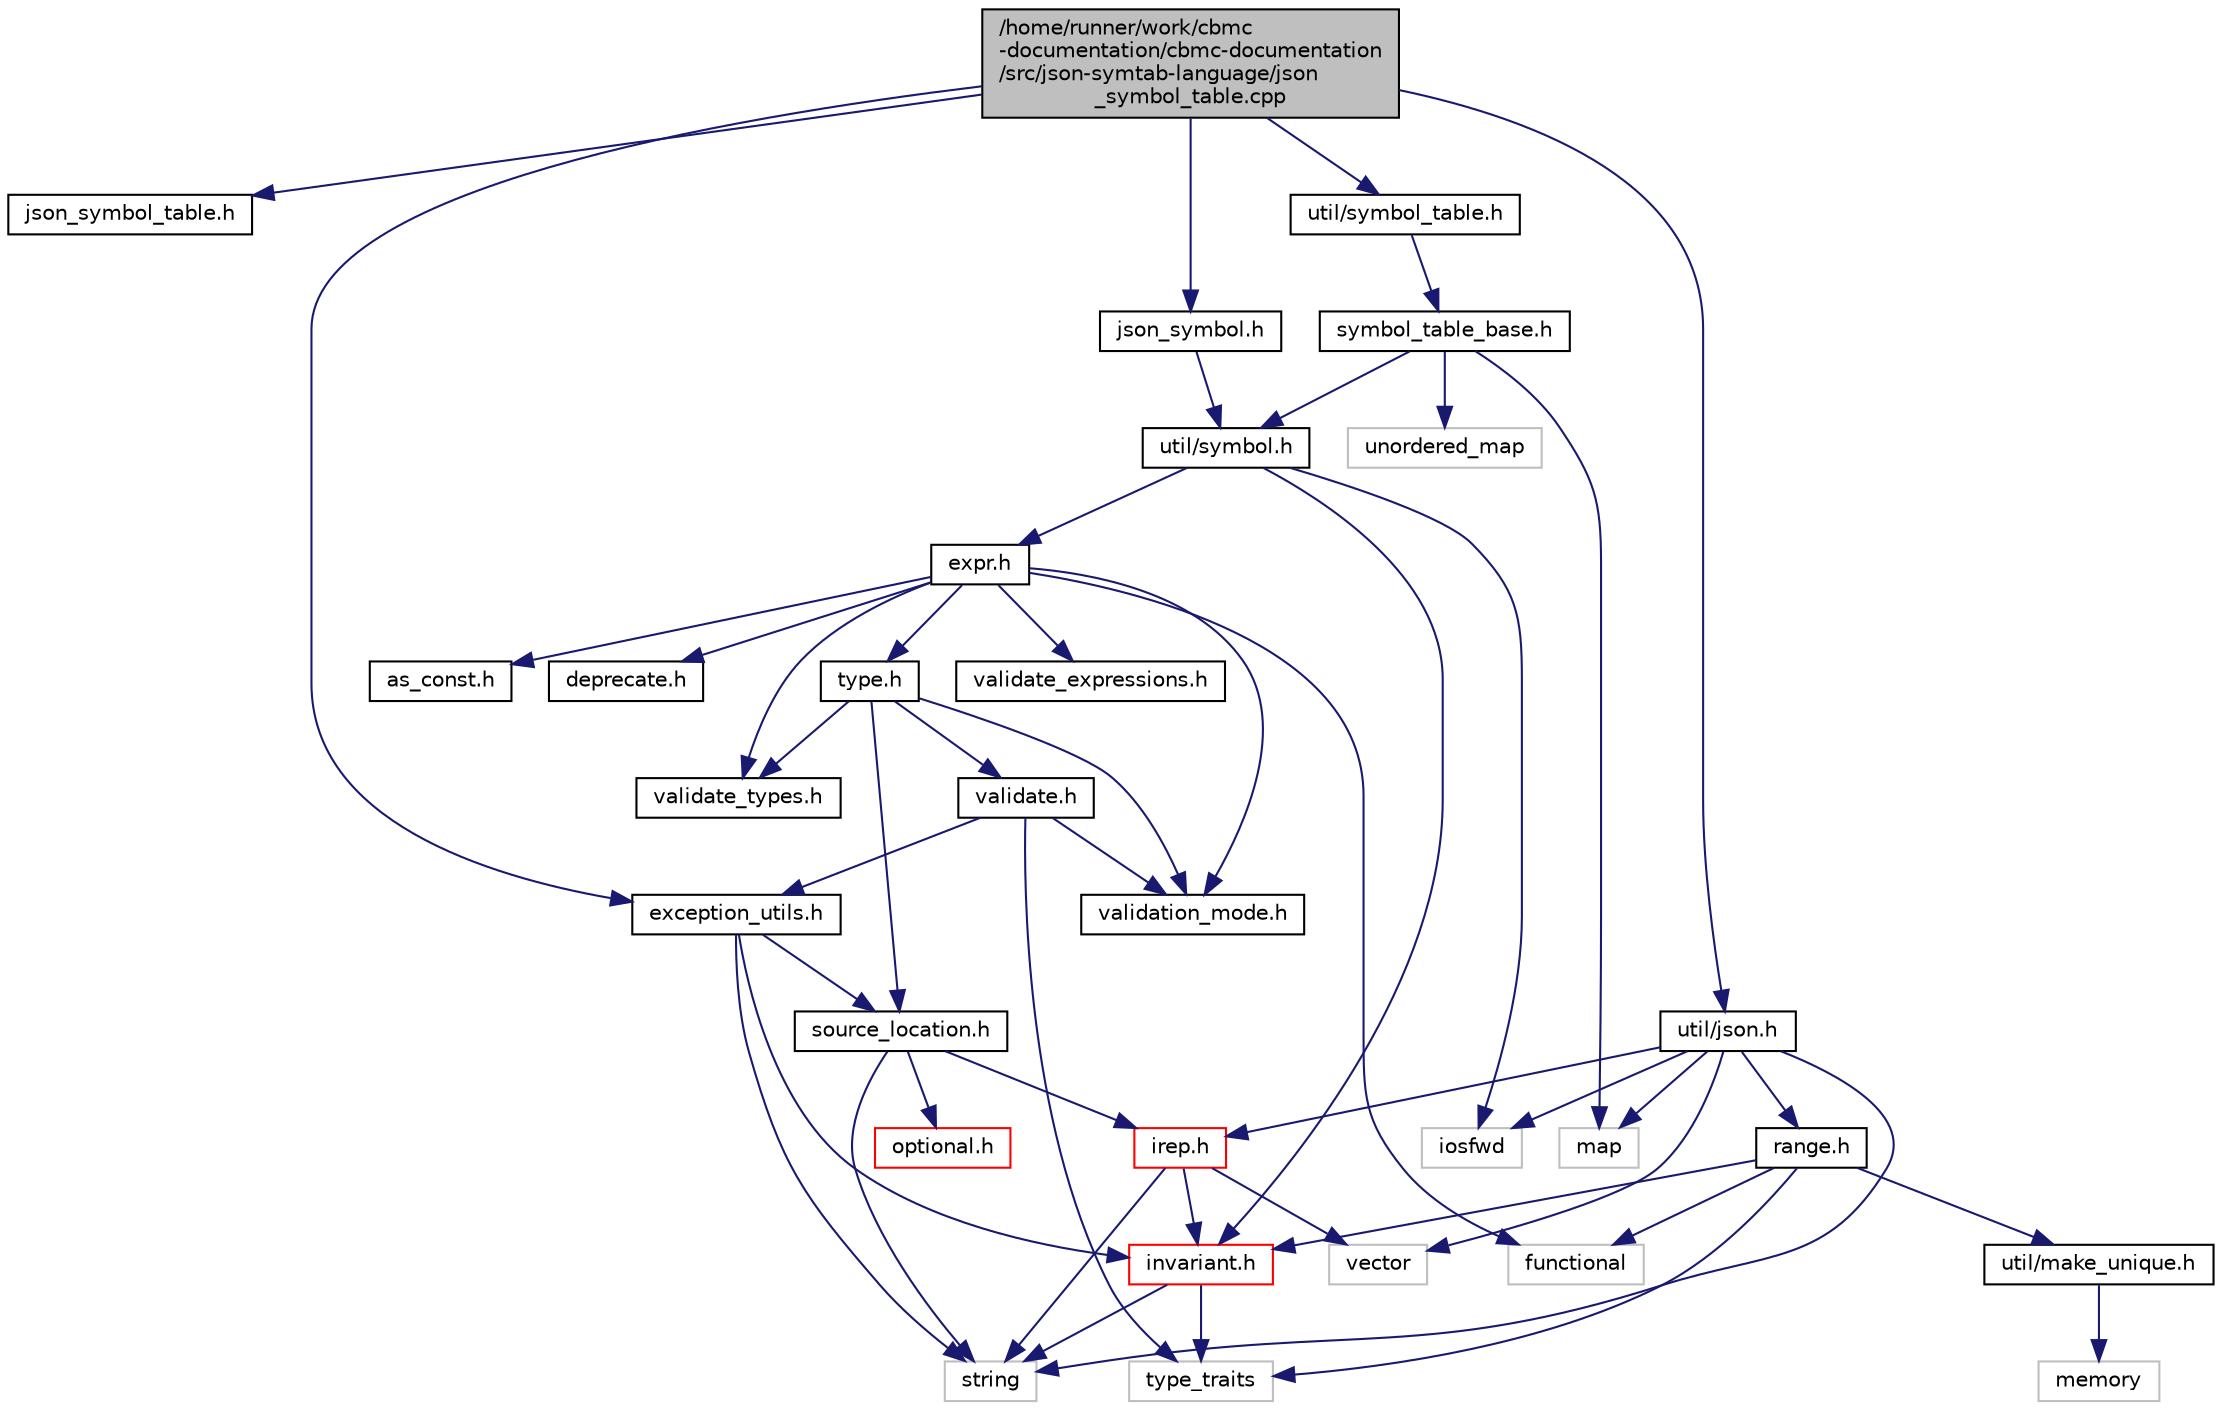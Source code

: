 digraph "/home/runner/work/cbmc-documentation/cbmc-documentation/src/json-symtab-language/json_symbol_table.cpp"
{
 // LATEX_PDF_SIZE
  bgcolor="transparent";
  edge [fontname="Helvetica",fontsize="10",labelfontname="Helvetica",labelfontsize="10"];
  node [fontname="Helvetica",fontsize="10",shape=record];
  Node1 [label="/home/runner/work/cbmc\l-documentation/cbmc-documentation\l/src/json-symtab-language/json\l_symbol_table.cpp",height=0.2,width=0.4,color="black", fillcolor="grey75", style="filled", fontcolor="black",tooltip=" "];
  Node1 -> Node2 [color="midnightblue",fontsize="10",style="solid",fontname="Helvetica"];
  Node2 [label="json_symbol_table.h",height=0.2,width=0.4,color="black",URL="$json__symbol__table_8h.html",tooltip=" "];
  Node1 -> Node3 [color="midnightblue",fontsize="10",style="solid",fontname="Helvetica"];
  Node3 [label="json_symbol.h",height=0.2,width=0.4,color="black",URL="$json__symbol_8h.html",tooltip=" "];
  Node3 -> Node4 [color="midnightblue",fontsize="10",style="solid",fontname="Helvetica"];
  Node4 [label="util/symbol.h",height=0.2,width=0.4,color="black",URL="$symbol_8h.html",tooltip="Symbol table entry."];
  Node4 -> Node5 [color="midnightblue",fontsize="10",style="solid",fontname="Helvetica"];
  Node5 [label="iosfwd",height=0.2,width=0.4,color="grey75",tooltip=" "];
  Node4 -> Node6 [color="midnightblue",fontsize="10",style="solid",fontname="Helvetica"];
  Node6 [label="expr.h",height=0.2,width=0.4,color="black",URL="$expr_8h.html",tooltip=" "];
  Node6 -> Node7 [color="midnightblue",fontsize="10",style="solid",fontname="Helvetica"];
  Node7 [label="as_const.h",height=0.2,width=0.4,color="black",URL="$as__const_8h.html",tooltip=" "];
  Node6 -> Node8 [color="midnightblue",fontsize="10",style="solid",fontname="Helvetica"];
  Node8 [label="deprecate.h",height=0.2,width=0.4,color="black",URL="$deprecate_8h.html",tooltip=" "];
  Node6 -> Node9 [color="midnightblue",fontsize="10",style="solid",fontname="Helvetica"];
  Node9 [label="type.h",height=0.2,width=0.4,color="black",URL="$type_8h.html",tooltip=" "];
  Node9 -> Node10 [color="midnightblue",fontsize="10",style="solid",fontname="Helvetica"];
  Node10 [label="source_location.h",height=0.2,width=0.4,color="black",URL="$source__location_8h.html",tooltip=" "];
  Node10 -> Node11 [color="midnightblue",fontsize="10",style="solid",fontname="Helvetica"];
  Node11 [label="irep.h",height=0.2,width=0.4,color="red",URL="$irep_8h.html",tooltip=" "];
  Node11 -> Node12 [color="midnightblue",fontsize="10",style="solid",fontname="Helvetica"];
  Node12 [label="string",height=0.2,width=0.4,color="grey75",tooltip=" "];
  Node11 -> Node13 [color="midnightblue",fontsize="10",style="solid",fontname="Helvetica"];
  Node13 [label="vector",height=0.2,width=0.4,color="grey75",tooltip=" "];
  Node11 -> Node14 [color="midnightblue",fontsize="10",style="solid",fontname="Helvetica"];
  Node14 [label="invariant.h",height=0.2,width=0.4,color="red",URL="$src_2util_2invariant_8h.html",tooltip=" "];
  Node14 -> Node12 [color="midnightblue",fontsize="10",style="solid",fontname="Helvetica"];
  Node14 -> Node17 [color="midnightblue",fontsize="10",style="solid",fontname="Helvetica"];
  Node17 [label="type_traits",height=0.2,width=0.4,color="grey75",tooltip=" "];
  Node10 -> Node32 [color="midnightblue",fontsize="10",style="solid",fontname="Helvetica"];
  Node32 [label="optional.h",height=0.2,width=0.4,color="red",URL="$optional_8h.html",tooltip=" "];
  Node10 -> Node12 [color="midnightblue",fontsize="10",style="solid",fontname="Helvetica"];
  Node9 -> Node34 [color="midnightblue",fontsize="10",style="solid",fontname="Helvetica"];
  Node34 [label="validate.h",height=0.2,width=0.4,color="black",URL="$validate_8h.html",tooltip=" "];
  Node34 -> Node17 [color="midnightblue",fontsize="10",style="solid",fontname="Helvetica"];
  Node34 -> Node35 [color="midnightblue",fontsize="10",style="solid",fontname="Helvetica"];
  Node35 [label="exception_utils.h",height=0.2,width=0.4,color="black",URL="$exception__utils_8h.html",tooltip=" "];
  Node35 -> Node12 [color="midnightblue",fontsize="10",style="solid",fontname="Helvetica"];
  Node35 -> Node14 [color="midnightblue",fontsize="10",style="solid",fontname="Helvetica"];
  Node35 -> Node10 [color="midnightblue",fontsize="10",style="solid",fontname="Helvetica"];
  Node34 -> Node36 [color="midnightblue",fontsize="10",style="solid",fontname="Helvetica"];
  Node36 [label="validation_mode.h",height=0.2,width=0.4,color="black",URL="$validation__mode_8h.html",tooltip=" "];
  Node9 -> Node37 [color="midnightblue",fontsize="10",style="solid",fontname="Helvetica"];
  Node37 [label="validate_types.h",height=0.2,width=0.4,color="black",URL="$validate__types_8h.html",tooltip=" "];
  Node9 -> Node36 [color="midnightblue",fontsize="10",style="solid",fontname="Helvetica"];
  Node6 -> Node38 [color="midnightblue",fontsize="10",style="solid",fontname="Helvetica"];
  Node38 [label="validate_expressions.h",height=0.2,width=0.4,color="black",URL="$validate__expressions_8h.html",tooltip=" "];
  Node6 -> Node37 [color="midnightblue",fontsize="10",style="solid",fontname="Helvetica"];
  Node6 -> Node36 [color="midnightblue",fontsize="10",style="solid",fontname="Helvetica"];
  Node6 -> Node39 [color="midnightblue",fontsize="10",style="solid",fontname="Helvetica"];
  Node39 [label="functional",height=0.2,width=0.4,color="grey75",tooltip=" "];
  Node4 -> Node14 [color="midnightblue",fontsize="10",style="solid",fontname="Helvetica"];
  Node1 -> Node35 [color="midnightblue",fontsize="10",style="solid",fontname="Helvetica"];
  Node1 -> Node40 [color="midnightblue",fontsize="10",style="solid",fontname="Helvetica"];
  Node40 [label="util/json.h",height=0.2,width=0.4,color="black",URL="$json_8h.html",tooltip=" "];
  Node40 -> Node13 [color="midnightblue",fontsize="10",style="solid",fontname="Helvetica"];
  Node40 -> Node41 [color="midnightblue",fontsize="10",style="solid",fontname="Helvetica"];
  Node41 [label="map",height=0.2,width=0.4,color="grey75",tooltip=" "];
  Node40 -> Node5 [color="midnightblue",fontsize="10",style="solid",fontname="Helvetica"];
  Node40 -> Node12 [color="midnightblue",fontsize="10",style="solid",fontname="Helvetica"];
  Node40 -> Node11 [color="midnightblue",fontsize="10",style="solid",fontname="Helvetica"];
  Node40 -> Node42 [color="midnightblue",fontsize="10",style="solid",fontname="Helvetica"];
  Node42 [label="range.h",height=0.2,width=0.4,color="black",URL="$range_8h.html",tooltip=" "];
  Node42 -> Node39 [color="midnightblue",fontsize="10",style="solid",fontname="Helvetica"];
  Node42 -> Node17 [color="midnightblue",fontsize="10",style="solid",fontname="Helvetica"];
  Node42 -> Node14 [color="midnightblue",fontsize="10",style="solid",fontname="Helvetica"];
  Node42 -> Node43 [color="midnightblue",fontsize="10",style="solid",fontname="Helvetica"];
  Node43 [label="util/make_unique.h",height=0.2,width=0.4,color="black",URL="$make__unique_8h.html",tooltip=" "];
  Node43 -> Node44 [color="midnightblue",fontsize="10",style="solid",fontname="Helvetica"];
  Node44 [label="memory",height=0.2,width=0.4,color="grey75",tooltip=" "];
  Node1 -> Node45 [color="midnightblue",fontsize="10",style="solid",fontname="Helvetica"];
  Node45 [label="util/symbol_table.h",height=0.2,width=0.4,color="black",URL="$symbol__table_8h.html",tooltip="Author: Diffblue Ltd."];
  Node45 -> Node46 [color="midnightblue",fontsize="10",style="solid",fontname="Helvetica"];
  Node46 [label="symbol_table_base.h",height=0.2,width=0.4,color="black",URL="$symbol__table__base_8h.html",tooltip="Author: Diffblue Ltd."];
  Node46 -> Node41 [color="midnightblue",fontsize="10",style="solid",fontname="Helvetica"];
  Node46 -> Node24 [color="midnightblue",fontsize="10",style="solid",fontname="Helvetica"];
  Node24 [label="unordered_map",height=0.2,width=0.4,color="grey75",tooltip=" "];
  Node46 -> Node4 [color="midnightblue",fontsize="10",style="solid",fontname="Helvetica"];
}
